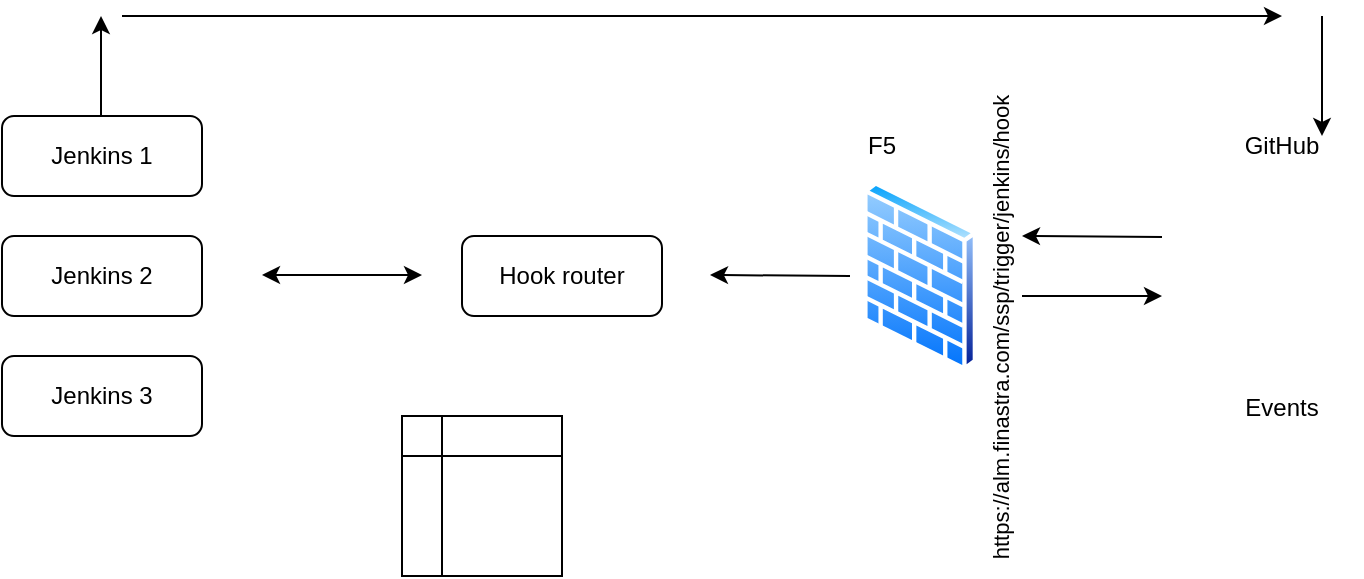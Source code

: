 <mxfile version="22.1.3" type="github">
  <diagram name="Page-1" id="0ocIiy8XSYzDtpNccgzG">
    <mxGraphModel dx="876" dy="564" grid="1" gridSize="10" guides="1" tooltips="1" connect="1" arrows="1" fold="1" page="1" pageScale="1" pageWidth="827" pageHeight="1169" math="0" shadow="0">
      <root>
        <mxCell id="0" />
        <mxCell id="1" parent="0" />
        <mxCell id="nbGyXb_tnFNLy37C-eks-3" value="" style="image;aspect=fixed;perimeter=ellipsePerimeter;html=1;align=center;shadow=0;dashed=0;spacingTop=3;image=img/lib/active_directory/firewall.svg;" parent="1" vertex="1">
          <mxGeometry x="490" y="192.5" width="57.95" height="95" as="geometry" />
        </mxCell>
        <mxCell id="nbGyXb_tnFNLy37C-eks-4" value="Hook router" style="rounded=1;whiteSpace=wrap;html=1;" parent="1" vertex="1">
          <mxGeometry x="290" y="220" width="100" height="40" as="geometry" />
        </mxCell>
        <mxCell id="nbGyXb_tnFNLy37C-eks-5" value="" style="shape=image;html=1;verticalAlign=top;verticalLabelPosition=bottom;labelBackgroundColor=#ffffff;imageAspect=0;aspect=fixed;image=https://cdn1.iconfinder.com/data/icons/unicons-line-vol-3/24/github-128.png" parent="1" vertex="1">
          <mxGeometry x="660" y="200" width="80" height="80" as="geometry" />
        </mxCell>
        <mxCell id="nbGyXb_tnFNLy37C-eks-7" value="Jenkins 1" style="rounded=1;whiteSpace=wrap;html=1;" parent="1" vertex="1">
          <mxGeometry x="60" y="160" width="100" height="40" as="geometry" />
        </mxCell>
        <mxCell id="nbGyXb_tnFNLy37C-eks-8" value="https://alm.finastra.com/ssp/trigger/jenkins/hook" style="text;strokeColor=none;fillColor=none;align=center;verticalAlign=middle;rounded=0;whiteSpace=wrap;fontSize=11;html=1;labelBorderColor=none;direction=east;flipV=0;rotation=-90;" parent="1" vertex="1">
          <mxGeometry x="494" y="240.5" width="130" height="50" as="geometry" />
        </mxCell>
        <mxCell id="nbGyXb_tnFNLy37C-eks-9" value="" style="endArrow=classic;startArrow=classic;html=1;rounded=0;" parent="1" edge="1">
          <mxGeometry width="50" height="50" relative="1" as="geometry">
            <mxPoint x="190" y="239.5" as="sourcePoint" />
            <mxPoint x="270" y="239.5" as="targetPoint" />
          </mxGeometry>
        </mxCell>
        <mxCell id="nbGyXb_tnFNLy37C-eks-10" value="GitHub" style="text;html=1;strokeColor=none;fillColor=none;align=center;verticalAlign=middle;whiteSpace=wrap;rounded=0;" parent="1" vertex="1">
          <mxGeometry x="670" y="160" width="60" height="30" as="geometry" />
        </mxCell>
        <mxCell id="nbGyXb_tnFNLy37C-eks-13" value="F5" style="text;html=1;strokeColor=none;fillColor=none;align=center;verticalAlign=middle;whiteSpace=wrap;rounded=0;" parent="1" vertex="1">
          <mxGeometry x="470" y="160" width="60" height="30" as="geometry" />
        </mxCell>
        <mxCell id="nbGyXb_tnFNLy37C-eks-17" value="Events" style="text;html=1;strokeColor=none;fillColor=none;align=center;verticalAlign=middle;whiteSpace=wrap;rounded=0;" parent="1" vertex="1">
          <mxGeometry x="670" y="290.5" width="60" height="30" as="geometry" />
        </mxCell>
        <mxCell id="nbGyXb_tnFNLy37C-eks-19" value="Jenkins 2" style="rounded=1;whiteSpace=wrap;html=1;" parent="1" vertex="1">
          <mxGeometry x="60" y="220" width="100" height="40" as="geometry" />
        </mxCell>
        <mxCell id="nbGyXb_tnFNLy37C-eks-20" value="Jenkins 3" style="rounded=1;whiteSpace=wrap;html=1;" parent="1" vertex="1">
          <mxGeometry x="60" y="280" width="100" height="40" as="geometry" />
        </mxCell>
        <mxCell id="nbGyXb_tnFNLy37C-eks-21" value="" style="endArrow=classic;html=1;rounded=0;" parent="1" edge="1">
          <mxGeometry width="50" height="50" relative="1" as="geometry">
            <mxPoint x="640" y="220.5" as="sourcePoint" />
            <mxPoint x="570" y="220" as="targetPoint" />
          </mxGeometry>
        </mxCell>
        <mxCell id="nbGyXb_tnFNLy37C-eks-22" value="" style="endArrow=classic;html=1;rounded=0;" parent="1" edge="1">
          <mxGeometry width="50" height="50" relative="1" as="geometry">
            <mxPoint x="484" y="240" as="sourcePoint" />
            <mxPoint x="414" y="239.5" as="targetPoint" />
          </mxGeometry>
        </mxCell>
        <mxCell id="nbGyXb_tnFNLy37C-eks-23" value="" style="endArrow=classic;html=1;rounded=0;" parent="1" edge="1">
          <mxGeometry width="50" height="50" relative="1" as="geometry">
            <mxPoint x="570" y="250" as="sourcePoint" />
            <mxPoint x="640" y="250" as="targetPoint" />
          </mxGeometry>
        </mxCell>
        <mxCell id="nbGyXb_tnFNLy37C-eks-24" value="" style="endArrow=classic;html=1;rounded=0;" parent="1" edge="1">
          <mxGeometry width="50" height="50" relative="1" as="geometry">
            <mxPoint x="120" y="110" as="sourcePoint" />
            <mxPoint x="700" y="110" as="targetPoint" />
          </mxGeometry>
        </mxCell>
        <mxCell id="nbGyXb_tnFNLy37C-eks-25" value="" style="endArrow=classic;html=1;rounded=0;" parent="1" edge="1">
          <mxGeometry width="50" height="50" relative="1" as="geometry">
            <mxPoint x="109.5" y="160" as="sourcePoint" />
            <mxPoint x="109.5" y="110" as="targetPoint" />
          </mxGeometry>
        </mxCell>
        <mxCell id="nbGyXb_tnFNLy37C-eks-26" value="" style="endArrow=classic;html=1;rounded=0;" parent="1" edge="1">
          <mxGeometry width="50" height="50" relative="1" as="geometry">
            <mxPoint x="720" y="110" as="sourcePoint" />
            <mxPoint x="720" y="170" as="targetPoint" />
          </mxGeometry>
        </mxCell>
        <mxCell id="YiVjpYCKpY9dNXmc3A68-4" value="" style="shape=internalStorage;whiteSpace=wrap;html=1;backgroundOutline=1;" vertex="1" parent="1">
          <mxGeometry x="260" y="310" width="80" height="80" as="geometry" />
        </mxCell>
      </root>
    </mxGraphModel>
  </diagram>
</mxfile>
